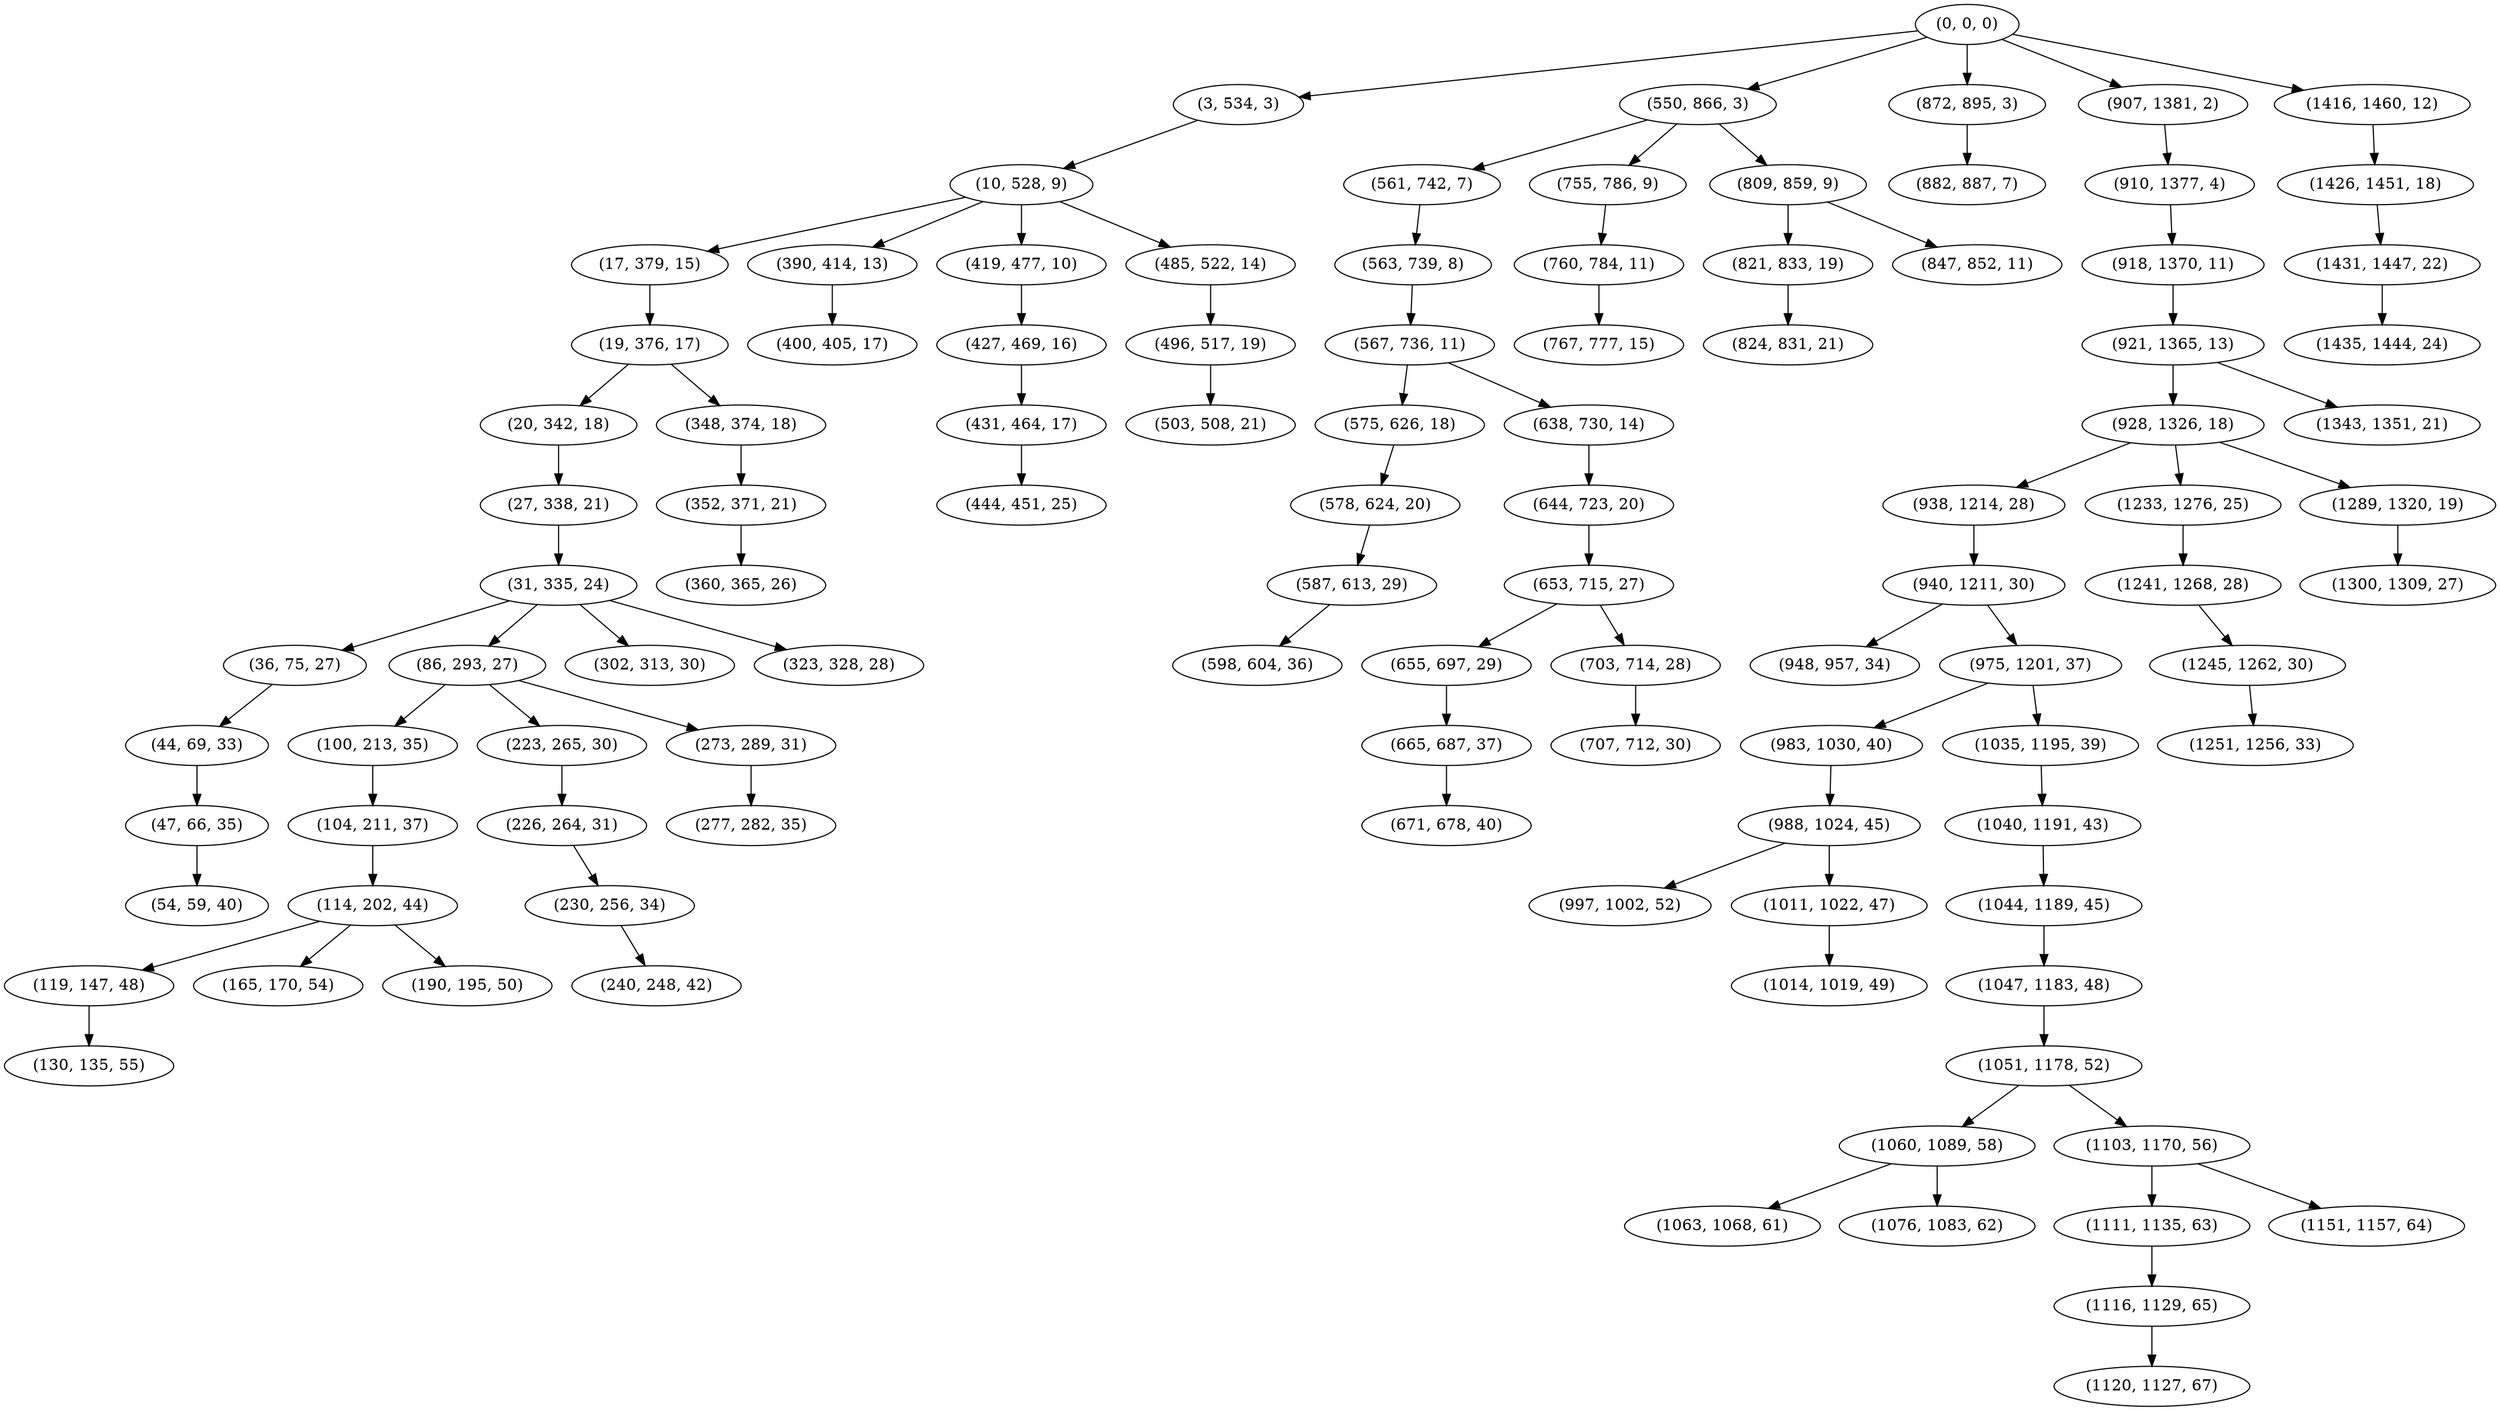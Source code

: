 digraph tree {
    "(0, 0, 0)";
    "(3, 534, 3)";
    "(10, 528, 9)";
    "(17, 379, 15)";
    "(19, 376, 17)";
    "(20, 342, 18)";
    "(27, 338, 21)";
    "(31, 335, 24)";
    "(36, 75, 27)";
    "(44, 69, 33)";
    "(47, 66, 35)";
    "(54, 59, 40)";
    "(86, 293, 27)";
    "(100, 213, 35)";
    "(104, 211, 37)";
    "(114, 202, 44)";
    "(119, 147, 48)";
    "(130, 135, 55)";
    "(165, 170, 54)";
    "(190, 195, 50)";
    "(223, 265, 30)";
    "(226, 264, 31)";
    "(230, 256, 34)";
    "(240, 248, 42)";
    "(273, 289, 31)";
    "(277, 282, 35)";
    "(302, 313, 30)";
    "(323, 328, 28)";
    "(348, 374, 18)";
    "(352, 371, 21)";
    "(360, 365, 26)";
    "(390, 414, 13)";
    "(400, 405, 17)";
    "(419, 477, 10)";
    "(427, 469, 16)";
    "(431, 464, 17)";
    "(444, 451, 25)";
    "(485, 522, 14)";
    "(496, 517, 19)";
    "(503, 508, 21)";
    "(550, 866, 3)";
    "(561, 742, 7)";
    "(563, 739, 8)";
    "(567, 736, 11)";
    "(575, 626, 18)";
    "(578, 624, 20)";
    "(587, 613, 29)";
    "(598, 604, 36)";
    "(638, 730, 14)";
    "(644, 723, 20)";
    "(653, 715, 27)";
    "(655, 697, 29)";
    "(665, 687, 37)";
    "(671, 678, 40)";
    "(703, 714, 28)";
    "(707, 712, 30)";
    "(755, 786, 9)";
    "(760, 784, 11)";
    "(767, 777, 15)";
    "(809, 859, 9)";
    "(821, 833, 19)";
    "(824, 831, 21)";
    "(847, 852, 11)";
    "(872, 895, 3)";
    "(882, 887, 7)";
    "(907, 1381, 2)";
    "(910, 1377, 4)";
    "(918, 1370, 11)";
    "(921, 1365, 13)";
    "(928, 1326, 18)";
    "(938, 1214, 28)";
    "(940, 1211, 30)";
    "(948, 957, 34)";
    "(975, 1201, 37)";
    "(983, 1030, 40)";
    "(988, 1024, 45)";
    "(997, 1002, 52)";
    "(1011, 1022, 47)";
    "(1014, 1019, 49)";
    "(1035, 1195, 39)";
    "(1040, 1191, 43)";
    "(1044, 1189, 45)";
    "(1047, 1183, 48)";
    "(1051, 1178, 52)";
    "(1060, 1089, 58)";
    "(1063, 1068, 61)";
    "(1076, 1083, 62)";
    "(1103, 1170, 56)";
    "(1111, 1135, 63)";
    "(1116, 1129, 65)";
    "(1120, 1127, 67)";
    "(1151, 1157, 64)";
    "(1233, 1276, 25)";
    "(1241, 1268, 28)";
    "(1245, 1262, 30)";
    "(1251, 1256, 33)";
    "(1289, 1320, 19)";
    "(1300, 1309, 27)";
    "(1343, 1351, 21)";
    "(1416, 1460, 12)";
    "(1426, 1451, 18)";
    "(1431, 1447, 22)";
    "(1435, 1444, 24)";
    "(0, 0, 0)" -> "(3, 534, 3)";
    "(0, 0, 0)" -> "(550, 866, 3)";
    "(0, 0, 0)" -> "(872, 895, 3)";
    "(0, 0, 0)" -> "(907, 1381, 2)";
    "(0, 0, 0)" -> "(1416, 1460, 12)";
    "(3, 534, 3)" -> "(10, 528, 9)";
    "(10, 528, 9)" -> "(17, 379, 15)";
    "(10, 528, 9)" -> "(390, 414, 13)";
    "(10, 528, 9)" -> "(419, 477, 10)";
    "(10, 528, 9)" -> "(485, 522, 14)";
    "(17, 379, 15)" -> "(19, 376, 17)";
    "(19, 376, 17)" -> "(20, 342, 18)";
    "(19, 376, 17)" -> "(348, 374, 18)";
    "(20, 342, 18)" -> "(27, 338, 21)";
    "(27, 338, 21)" -> "(31, 335, 24)";
    "(31, 335, 24)" -> "(36, 75, 27)";
    "(31, 335, 24)" -> "(86, 293, 27)";
    "(31, 335, 24)" -> "(302, 313, 30)";
    "(31, 335, 24)" -> "(323, 328, 28)";
    "(36, 75, 27)" -> "(44, 69, 33)";
    "(44, 69, 33)" -> "(47, 66, 35)";
    "(47, 66, 35)" -> "(54, 59, 40)";
    "(86, 293, 27)" -> "(100, 213, 35)";
    "(86, 293, 27)" -> "(223, 265, 30)";
    "(86, 293, 27)" -> "(273, 289, 31)";
    "(100, 213, 35)" -> "(104, 211, 37)";
    "(104, 211, 37)" -> "(114, 202, 44)";
    "(114, 202, 44)" -> "(119, 147, 48)";
    "(114, 202, 44)" -> "(165, 170, 54)";
    "(114, 202, 44)" -> "(190, 195, 50)";
    "(119, 147, 48)" -> "(130, 135, 55)";
    "(223, 265, 30)" -> "(226, 264, 31)";
    "(226, 264, 31)" -> "(230, 256, 34)";
    "(230, 256, 34)" -> "(240, 248, 42)";
    "(273, 289, 31)" -> "(277, 282, 35)";
    "(348, 374, 18)" -> "(352, 371, 21)";
    "(352, 371, 21)" -> "(360, 365, 26)";
    "(390, 414, 13)" -> "(400, 405, 17)";
    "(419, 477, 10)" -> "(427, 469, 16)";
    "(427, 469, 16)" -> "(431, 464, 17)";
    "(431, 464, 17)" -> "(444, 451, 25)";
    "(485, 522, 14)" -> "(496, 517, 19)";
    "(496, 517, 19)" -> "(503, 508, 21)";
    "(550, 866, 3)" -> "(561, 742, 7)";
    "(550, 866, 3)" -> "(755, 786, 9)";
    "(550, 866, 3)" -> "(809, 859, 9)";
    "(561, 742, 7)" -> "(563, 739, 8)";
    "(563, 739, 8)" -> "(567, 736, 11)";
    "(567, 736, 11)" -> "(575, 626, 18)";
    "(567, 736, 11)" -> "(638, 730, 14)";
    "(575, 626, 18)" -> "(578, 624, 20)";
    "(578, 624, 20)" -> "(587, 613, 29)";
    "(587, 613, 29)" -> "(598, 604, 36)";
    "(638, 730, 14)" -> "(644, 723, 20)";
    "(644, 723, 20)" -> "(653, 715, 27)";
    "(653, 715, 27)" -> "(655, 697, 29)";
    "(653, 715, 27)" -> "(703, 714, 28)";
    "(655, 697, 29)" -> "(665, 687, 37)";
    "(665, 687, 37)" -> "(671, 678, 40)";
    "(703, 714, 28)" -> "(707, 712, 30)";
    "(755, 786, 9)" -> "(760, 784, 11)";
    "(760, 784, 11)" -> "(767, 777, 15)";
    "(809, 859, 9)" -> "(821, 833, 19)";
    "(809, 859, 9)" -> "(847, 852, 11)";
    "(821, 833, 19)" -> "(824, 831, 21)";
    "(872, 895, 3)" -> "(882, 887, 7)";
    "(907, 1381, 2)" -> "(910, 1377, 4)";
    "(910, 1377, 4)" -> "(918, 1370, 11)";
    "(918, 1370, 11)" -> "(921, 1365, 13)";
    "(921, 1365, 13)" -> "(928, 1326, 18)";
    "(921, 1365, 13)" -> "(1343, 1351, 21)";
    "(928, 1326, 18)" -> "(938, 1214, 28)";
    "(928, 1326, 18)" -> "(1233, 1276, 25)";
    "(928, 1326, 18)" -> "(1289, 1320, 19)";
    "(938, 1214, 28)" -> "(940, 1211, 30)";
    "(940, 1211, 30)" -> "(948, 957, 34)";
    "(940, 1211, 30)" -> "(975, 1201, 37)";
    "(975, 1201, 37)" -> "(983, 1030, 40)";
    "(975, 1201, 37)" -> "(1035, 1195, 39)";
    "(983, 1030, 40)" -> "(988, 1024, 45)";
    "(988, 1024, 45)" -> "(997, 1002, 52)";
    "(988, 1024, 45)" -> "(1011, 1022, 47)";
    "(1011, 1022, 47)" -> "(1014, 1019, 49)";
    "(1035, 1195, 39)" -> "(1040, 1191, 43)";
    "(1040, 1191, 43)" -> "(1044, 1189, 45)";
    "(1044, 1189, 45)" -> "(1047, 1183, 48)";
    "(1047, 1183, 48)" -> "(1051, 1178, 52)";
    "(1051, 1178, 52)" -> "(1060, 1089, 58)";
    "(1051, 1178, 52)" -> "(1103, 1170, 56)";
    "(1060, 1089, 58)" -> "(1063, 1068, 61)";
    "(1060, 1089, 58)" -> "(1076, 1083, 62)";
    "(1103, 1170, 56)" -> "(1111, 1135, 63)";
    "(1103, 1170, 56)" -> "(1151, 1157, 64)";
    "(1111, 1135, 63)" -> "(1116, 1129, 65)";
    "(1116, 1129, 65)" -> "(1120, 1127, 67)";
    "(1233, 1276, 25)" -> "(1241, 1268, 28)";
    "(1241, 1268, 28)" -> "(1245, 1262, 30)";
    "(1245, 1262, 30)" -> "(1251, 1256, 33)";
    "(1289, 1320, 19)" -> "(1300, 1309, 27)";
    "(1416, 1460, 12)" -> "(1426, 1451, 18)";
    "(1426, 1451, 18)" -> "(1431, 1447, 22)";
    "(1431, 1447, 22)" -> "(1435, 1444, 24)";
}
